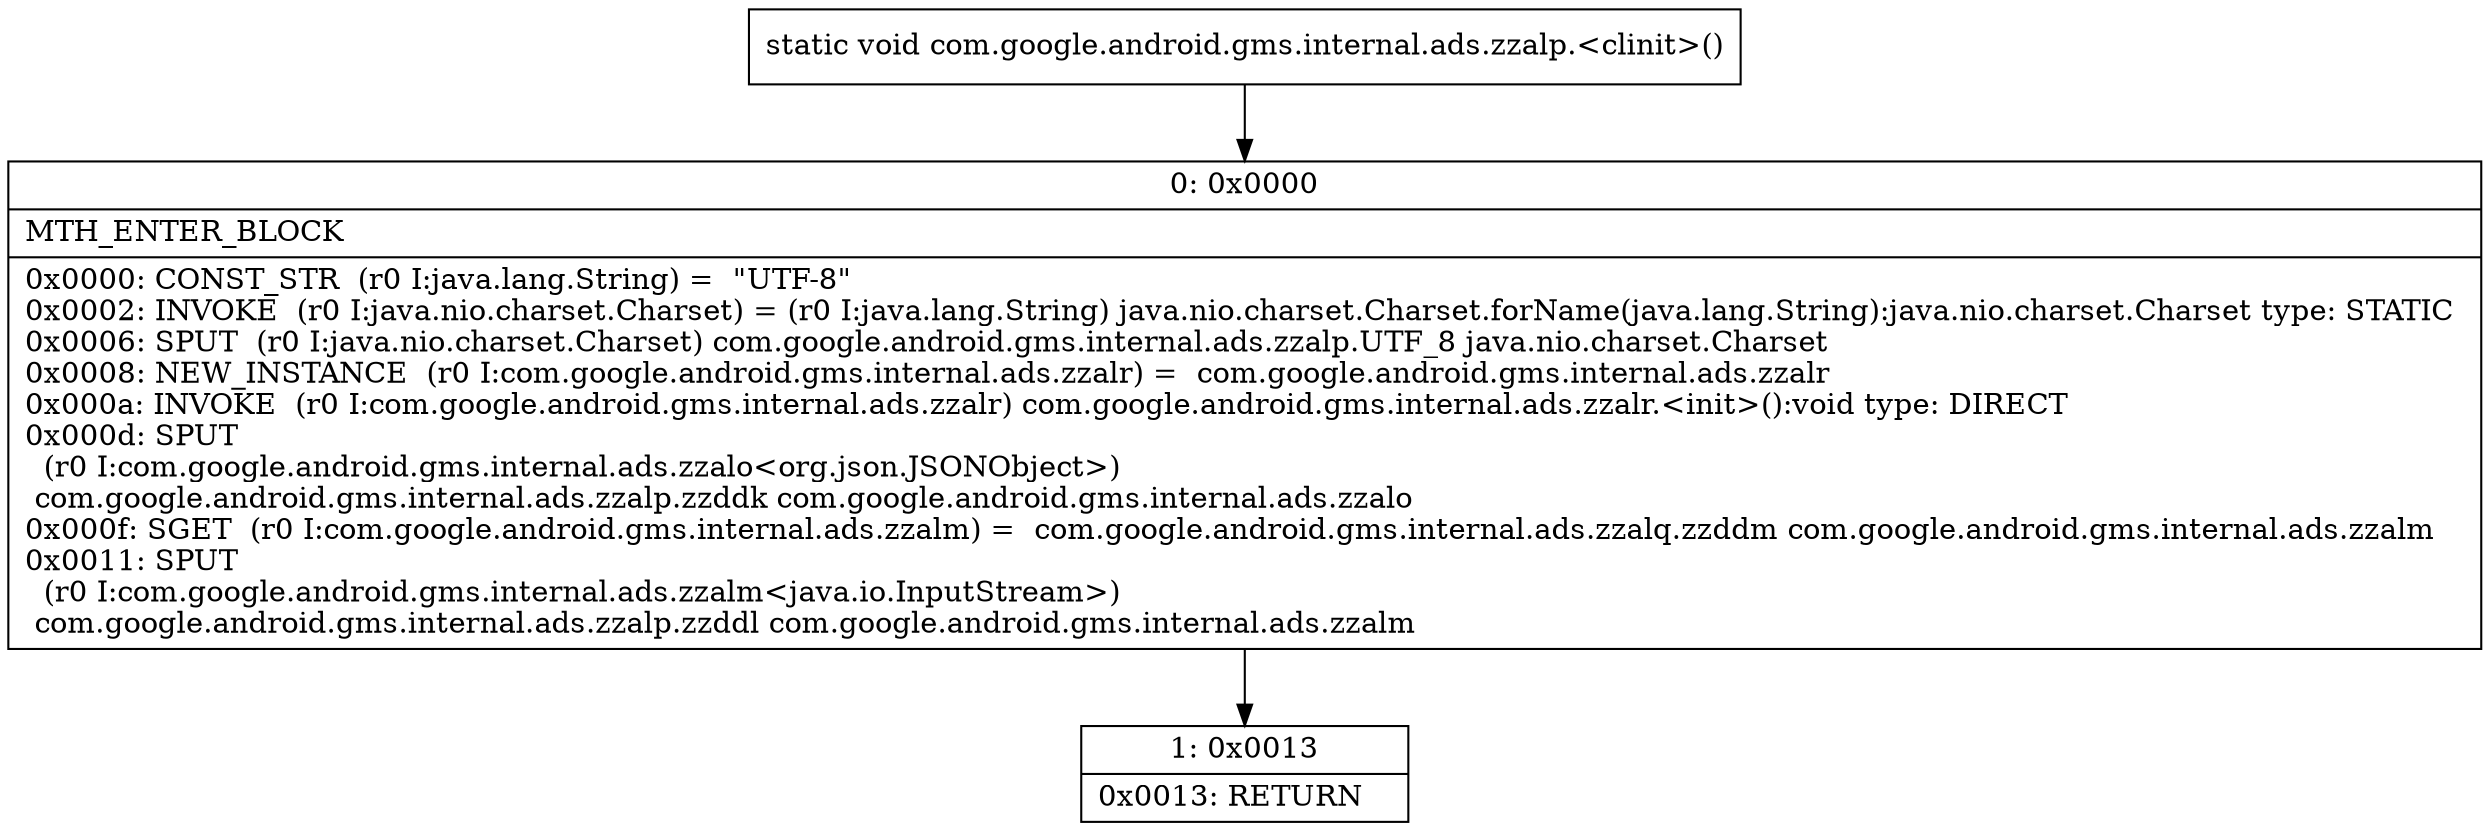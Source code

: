 digraph "CFG forcom.google.android.gms.internal.ads.zzalp.\<clinit\>()V" {
Node_0 [shape=record,label="{0\:\ 0x0000|MTH_ENTER_BLOCK\l|0x0000: CONST_STR  (r0 I:java.lang.String) =  \"UTF\-8\" \l0x0002: INVOKE  (r0 I:java.nio.charset.Charset) = (r0 I:java.lang.String) java.nio.charset.Charset.forName(java.lang.String):java.nio.charset.Charset type: STATIC \l0x0006: SPUT  (r0 I:java.nio.charset.Charset) com.google.android.gms.internal.ads.zzalp.UTF_8 java.nio.charset.Charset \l0x0008: NEW_INSTANCE  (r0 I:com.google.android.gms.internal.ads.zzalr) =  com.google.android.gms.internal.ads.zzalr \l0x000a: INVOKE  (r0 I:com.google.android.gms.internal.ads.zzalr) com.google.android.gms.internal.ads.zzalr.\<init\>():void type: DIRECT \l0x000d: SPUT  \l  (r0 I:com.google.android.gms.internal.ads.zzalo\<org.json.JSONObject\>)\l com.google.android.gms.internal.ads.zzalp.zzddk com.google.android.gms.internal.ads.zzalo \l0x000f: SGET  (r0 I:com.google.android.gms.internal.ads.zzalm) =  com.google.android.gms.internal.ads.zzalq.zzddm com.google.android.gms.internal.ads.zzalm \l0x0011: SPUT  \l  (r0 I:com.google.android.gms.internal.ads.zzalm\<java.io.InputStream\>)\l com.google.android.gms.internal.ads.zzalp.zzddl com.google.android.gms.internal.ads.zzalm \l}"];
Node_1 [shape=record,label="{1\:\ 0x0013|0x0013: RETURN   \l}"];
MethodNode[shape=record,label="{static void com.google.android.gms.internal.ads.zzalp.\<clinit\>() }"];
MethodNode -> Node_0;
Node_0 -> Node_1;
}

